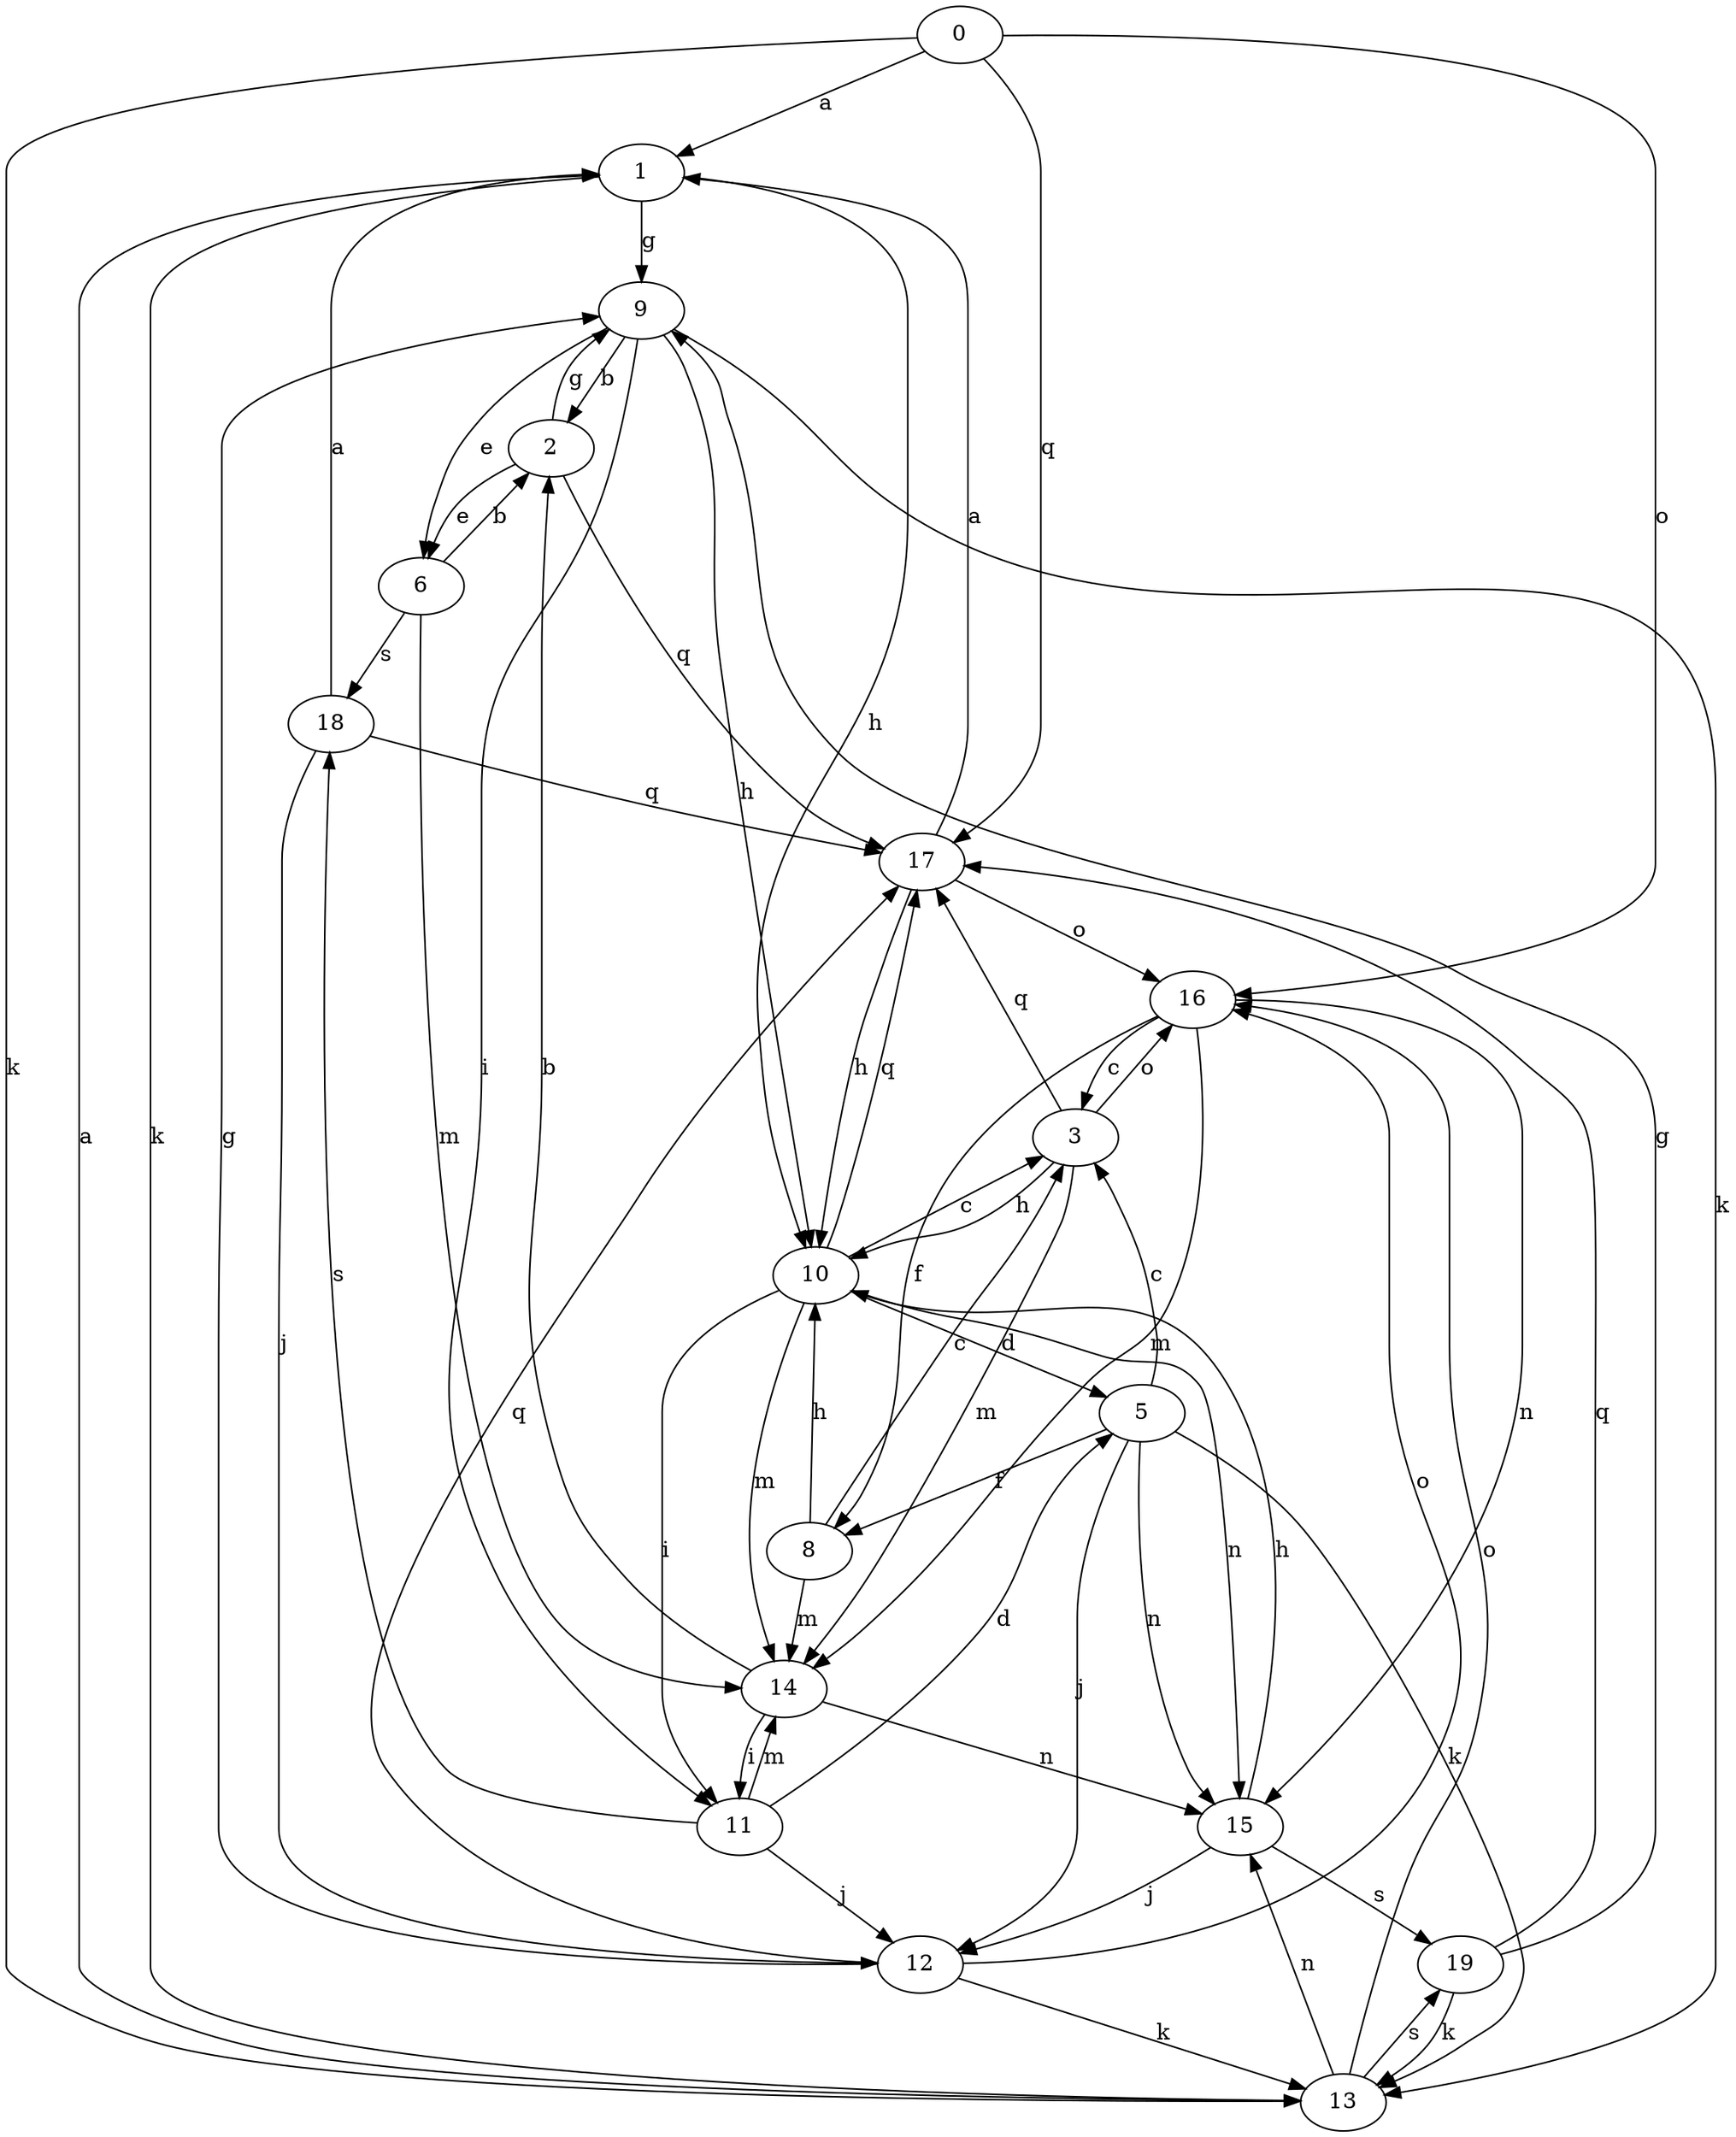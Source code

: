 strict digraph  {
0;
1;
2;
3;
5;
6;
8;
9;
10;
11;
12;
13;
14;
15;
16;
17;
18;
19;
0 -> 1  [label=a];
0 -> 13  [label=k];
0 -> 16  [label=o];
0 -> 17  [label=q];
1 -> 9  [label=g];
1 -> 10  [label=h];
1 -> 13  [label=k];
2 -> 6  [label=e];
2 -> 9  [label=g];
2 -> 17  [label=q];
3 -> 10  [label=h];
3 -> 14  [label=m];
3 -> 16  [label=o];
3 -> 17  [label=q];
5 -> 3  [label=c];
5 -> 8  [label=f];
5 -> 12  [label=j];
5 -> 13  [label=k];
5 -> 15  [label=n];
6 -> 2  [label=b];
6 -> 14  [label=m];
6 -> 18  [label=s];
8 -> 3  [label=c];
8 -> 10  [label=h];
8 -> 14  [label=m];
9 -> 2  [label=b];
9 -> 6  [label=e];
9 -> 10  [label=h];
9 -> 11  [label=i];
9 -> 13  [label=k];
10 -> 3  [label=c];
10 -> 5  [label=d];
10 -> 11  [label=i];
10 -> 14  [label=m];
10 -> 15  [label=n];
10 -> 17  [label=q];
11 -> 5  [label=d];
11 -> 12  [label=j];
11 -> 14  [label=m];
11 -> 18  [label=s];
12 -> 9  [label=g];
12 -> 13  [label=k];
12 -> 16  [label=o];
12 -> 17  [label=q];
13 -> 1  [label=a];
13 -> 15  [label=n];
13 -> 16  [label=o];
13 -> 19  [label=s];
14 -> 2  [label=b];
14 -> 11  [label=i];
14 -> 15  [label=n];
15 -> 10  [label=h];
15 -> 12  [label=j];
15 -> 19  [label=s];
16 -> 3  [label=c];
16 -> 8  [label=f];
16 -> 14  [label=m];
16 -> 15  [label=n];
17 -> 1  [label=a];
17 -> 10  [label=h];
17 -> 16  [label=o];
18 -> 1  [label=a];
18 -> 12  [label=j];
18 -> 17  [label=q];
19 -> 9  [label=g];
19 -> 13  [label=k];
19 -> 17  [label=q];
}
